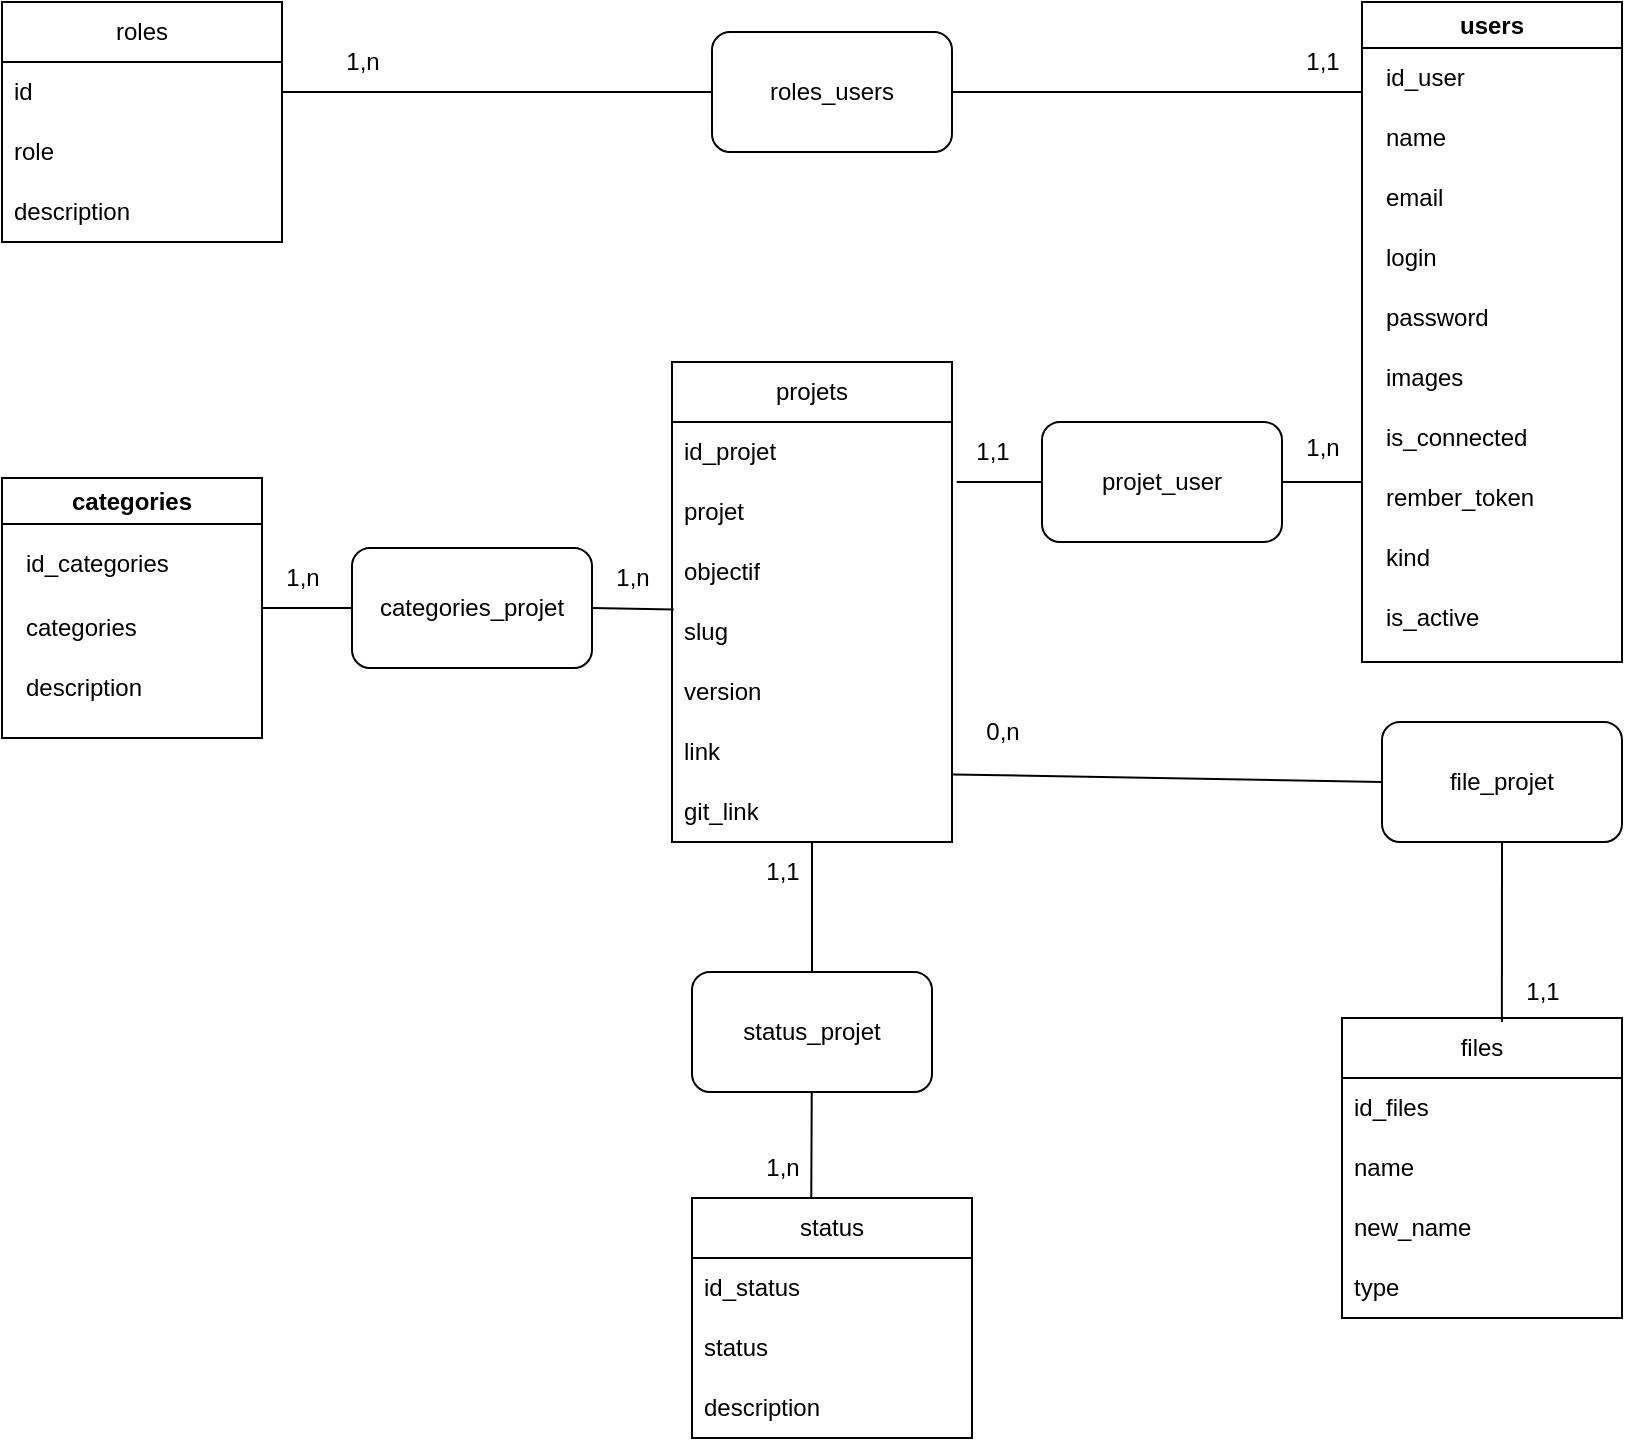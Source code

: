 <mxfile version="24.2.5" type="device">
  <diagram name="Page-1" id="2OKxPONOl_ePF13WSbEu">
    <mxGraphModel dx="1050" dy="630" grid="1" gridSize="10" guides="1" tooltips="1" connect="1" arrows="1" fold="1" page="1" pageScale="1" pageWidth="827" pageHeight="1169" math="0" shadow="0">
      <root>
        <mxCell id="0" />
        <mxCell id="1" parent="0" />
        <mxCell id="IMEHRyQxlJxm9MDsax9o-1" value="categories" style="swimlane;whiteSpace=wrap;html=1;" parent="1" vertex="1">
          <mxGeometry x="140" y="278" width="130" height="130" as="geometry" />
        </mxCell>
        <mxCell id="IMEHRyQxlJxm9MDsax9o-2" value="id_categories&lt;div&gt;&lt;br&gt;&lt;/div&gt;" style="text;html=1;align=left;verticalAlign=middle;resizable=0;points=[];autosize=1;strokeColor=none;fillColor=none;" parent="IMEHRyQxlJxm9MDsax9o-1" vertex="1">
          <mxGeometry x="10" y="30" width="90" height="40" as="geometry" />
        </mxCell>
        <mxCell id="IMEHRyQxlJxm9MDsax9o-3" value="categories" style="text;html=1;align=left;verticalAlign=middle;resizable=0;points=[];autosize=1;strokeColor=none;fillColor=none;" parent="IMEHRyQxlJxm9MDsax9o-1" vertex="1">
          <mxGeometry x="10" y="60" width="80" height="30" as="geometry" />
        </mxCell>
        <mxCell id="IMEHRyQxlJxm9MDsax9o-4" value="description" style="text;html=1;align=left;verticalAlign=middle;resizable=0;points=[];autosize=1;strokeColor=none;fillColor=none;" parent="IMEHRyQxlJxm9MDsax9o-1" vertex="1">
          <mxGeometry x="10" y="90" width="80" height="30" as="geometry" />
        </mxCell>
        <mxCell id="olTOhklRAGTVERLCgjon-1" value="users" style="swimlane;whiteSpace=wrap;html=1;" parent="1" vertex="1">
          <mxGeometry x="820" y="40" width="130" height="330" as="geometry" />
        </mxCell>
        <mxCell id="olTOhklRAGTVERLCgjon-2" value="id_user" style="text;html=1;align=left;verticalAlign=middle;resizable=0;points=[];autosize=1;strokeColor=none;fillColor=none;" parent="olTOhklRAGTVERLCgjon-1" vertex="1">
          <mxGeometry x="10" y="23" width="60" height="30" as="geometry" />
        </mxCell>
        <mxCell id="olTOhklRAGTVERLCgjon-3" value="name" style="text;html=1;align=left;verticalAlign=middle;resizable=0;points=[];autosize=1;strokeColor=none;fillColor=none;" parent="olTOhklRAGTVERLCgjon-1" vertex="1">
          <mxGeometry x="10" y="53" width="50" height="30" as="geometry" />
        </mxCell>
        <mxCell id="olTOhklRAGTVERLCgjon-4" value="email" style="text;html=1;align=left;verticalAlign=middle;resizable=0;points=[];autosize=1;strokeColor=none;fillColor=none;" parent="olTOhklRAGTVERLCgjon-1" vertex="1">
          <mxGeometry x="10" y="83" width="50" height="30" as="geometry" />
        </mxCell>
        <mxCell id="olTOhklRAGTVERLCgjon-5" value="login" style="text;html=1;align=left;verticalAlign=middle;resizable=0;points=[];autosize=1;strokeColor=none;fillColor=none;" parent="olTOhklRAGTVERLCgjon-1" vertex="1">
          <mxGeometry x="10" y="113" width="50" height="30" as="geometry" />
        </mxCell>
        <mxCell id="olTOhklRAGTVERLCgjon-6" value="password" style="text;html=1;align=left;verticalAlign=middle;resizable=0;points=[];autosize=1;strokeColor=none;fillColor=none;" parent="olTOhklRAGTVERLCgjon-1" vertex="1">
          <mxGeometry x="10" y="143" width="70" height="30" as="geometry" />
        </mxCell>
        <mxCell id="olTOhklRAGTVERLCgjon-16" value="images" style="text;html=1;align=left;verticalAlign=middle;resizable=0;points=[];autosize=1;strokeColor=none;fillColor=none;" parent="olTOhklRAGTVERLCgjon-1" vertex="1">
          <mxGeometry x="10" y="173" width="60" height="30" as="geometry" />
        </mxCell>
        <mxCell id="olTOhklRAGTVERLCgjon-22" value="is_connected" style="text;html=1;align=left;verticalAlign=middle;resizable=0;points=[];autosize=1;strokeColor=none;fillColor=none;" parent="olTOhklRAGTVERLCgjon-1" vertex="1">
          <mxGeometry x="10" y="203" width="90" height="30" as="geometry" />
        </mxCell>
        <mxCell id="olTOhklRAGTVERLCgjon-23" value="rember_token" style="text;html=1;align=left;verticalAlign=middle;resizable=0;points=[];autosize=1;strokeColor=none;fillColor=none;" parent="olTOhklRAGTVERLCgjon-1" vertex="1">
          <mxGeometry x="10" y="233" width="100" height="30" as="geometry" />
        </mxCell>
        <mxCell id="olTOhklRAGTVERLCgjon-24" value="kind" style="text;html=1;align=left;verticalAlign=middle;resizable=0;points=[];autosize=1;strokeColor=none;fillColor=none;" parent="olTOhklRAGTVERLCgjon-1" vertex="1">
          <mxGeometry x="10" y="263" width="50" height="30" as="geometry" />
        </mxCell>
        <mxCell id="olTOhklRAGTVERLCgjon-32" value="is_active" style="text;html=1;align=left;verticalAlign=middle;resizable=0;points=[];autosize=1;strokeColor=none;fillColor=none;" parent="olTOhklRAGTVERLCgjon-1" vertex="1">
          <mxGeometry x="10" y="293" width="70" height="30" as="geometry" />
        </mxCell>
        <mxCell id="olTOhklRAGTVERLCgjon-11" value="roles" style="swimlane;fontStyle=0;childLayout=stackLayout;horizontal=1;startSize=30;horizontalStack=0;resizeParent=1;resizeParentMax=0;resizeLast=0;collapsible=1;marginBottom=0;whiteSpace=wrap;html=1;" parent="1" vertex="1">
          <mxGeometry x="140" y="40" width="140" height="120" as="geometry" />
        </mxCell>
        <mxCell id="olTOhklRAGTVERLCgjon-12" value="id" style="text;strokeColor=none;fillColor=none;align=left;verticalAlign=middle;spacingLeft=4;spacingRight=4;overflow=hidden;points=[[0,0.5],[1,0.5]];portConstraint=eastwest;rotatable=0;whiteSpace=wrap;html=1;" parent="olTOhklRAGTVERLCgjon-11" vertex="1">
          <mxGeometry y="30" width="140" height="30" as="geometry" />
        </mxCell>
        <mxCell id="olTOhklRAGTVERLCgjon-13" value="role" style="text;strokeColor=none;fillColor=none;align=left;verticalAlign=middle;spacingLeft=4;spacingRight=4;overflow=hidden;points=[[0,0.5],[1,0.5]];portConstraint=eastwest;rotatable=0;whiteSpace=wrap;html=1;" parent="olTOhklRAGTVERLCgjon-11" vertex="1">
          <mxGeometry y="60" width="140" height="30" as="geometry" />
        </mxCell>
        <mxCell id="olTOhklRAGTVERLCgjon-14" value="description" style="text;strokeColor=none;fillColor=none;align=left;verticalAlign=middle;spacingLeft=4;spacingRight=4;overflow=hidden;points=[[0,0.5],[1,0.5]];portConstraint=eastwest;rotatable=0;whiteSpace=wrap;html=1;" parent="olTOhklRAGTVERLCgjon-11" vertex="1">
          <mxGeometry y="90" width="140" height="30" as="geometry" />
        </mxCell>
        <mxCell id="olTOhklRAGTVERLCgjon-17" value="roles_users" style="rounded=1;whiteSpace=wrap;html=1;textShadow=0;shadow=0;" parent="1" vertex="1">
          <mxGeometry x="495" y="55" width="120" height="60" as="geometry" />
        </mxCell>
        <mxCell id="olTOhklRAGTVERLCgjon-18" value="" style="endArrow=none;html=1;rounded=0;" parent="1" source="olTOhklRAGTVERLCgjon-12" target="olTOhklRAGTVERLCgjon-17" edge="1">
          <mxGeometry width="50" height="50" relative="1" as="geometry">
            <mxPoint x="390" y="350" as="sourcePoint" />
            <mxPoint x="440" y="300" as="targetPoint" />
          </mxGeometry>
        </mxCell>
        <mxCell id="olTOhklRAGTVERLCgjon-20" value="1,n" style="text;html=1;align=center;verticalAlign=middle;resizable=0;points=[];autosize=1;strokeColor=none;fillColor=none;" parent="1" vertex="1">
          <mxGeometry x="300" y="55" width="40" height="30" as="geometry" />
        </mxCell>
        <mxCell id="olTOhklRAGTVERLCgjon-25" value="status" style="swimlane;fontStyle=0;childLayout=stackLayout;horizontal=1;startSize=30;horizontalStack=0;resizeParent=1;resizeParentMax=0;resizeLast=0;collapsible=1;marginBottom=0;whiteSpace=wrap;html=1;" parent="1" vertex="1">
          <mxGeometry x="485" y="638" width="140" height="120" as="geometry" />
        </mxCell>
        <mxCell id="olTOhklRAGTVERLCgjon-26" value="id_status" style="text;strokeColor=none;fillColor=none;align=left;verticalAlign=middle;spacingLeft=4;spacingRight=4;overflow=hidden;points=[[0,0.5],[1,0.5]];portConstraint=eastwest;rotatable=0;whiteSpace=wrap;html=1;" parent="olTOhklRAGTVERLCgjon-25" vertex="1">
          <mxGeometry y="30" width="140" height="30" as="geometry" />
        </mxCell>
        <mxCell id="olTOhklRAGTVERLCgjon-27" value="status" style="text;strokeColor=none;fillColor=none;align=left;verticalAlign=middle;spacingLeft=4;spacingRight=4;overflow=hidden;points=[[0,0.5],[1,0.5]];portConstraint=eastwest;rotatable=0;whiteSpace=wrap;html=1;" parent="olTOhklRAGTVERLCgjon-25" vertex="1">
          <mxGeometry y="60" width="140" height="30" as="geometry" />
        </mxCell>
        <mxCell id="olTOhklRAGTVERLCgjon-28" value="description" style="text;strokeColor=none;fillColor=none;align=left;verticalAlign=middle;spacingLeft=4;spacingRight=4;overflow=hidden;points=[[0,0.5],[1,0.5]];portConstraint=eastwest;rotatable=0;whiteSpace=wrap;html=1;" parent="olTOhklRAGTVERLCgjon-25" vertex="1">
          <mxGeometry y="90" width="140" height="30" as="geometry" />
        </mxCell>
        <mxCell id="olTOhklRAGTVERLCgjon-33" value="" style="endArrow=none;html=1;rounded=0;" parent="1" target="olTOhklRAGTVERLCgjon-17" edge="1">
          <mxGeometry width="50" height="50" relative="1" as="geometry">
            <mxPoint x="820" y="85" as="sourcePoint" />
            <mxPoint x="360" y="140" as="targetPoint" />
          </mxGeometry>
        </mxCell>
        <mxCell id="olTOhklRAGTVERLCgjon-34" value="1,1" style="text;html=1;align=center;verticalAlign=middle;resizable=0;points=[];autosize=1;strokeColor=none;fillColor=none;" parent="1" vertex="1">
          <mxGeometry x="780" y="55" width="40" height="30" as="geometry" />
        </mxCell>
        <mxCell id="8zCtla8jyY_ueq2bVR8y-1" value="projets" style="swimlane;fontStyle=0;childLayout=stackLayout;horizontal=1;startSize=30;horizontalStack=0;resizeParent=1;resizeParentMax=0;resizeLast=0;collapsible=1;marginBottom=0;whiteSpace=wrap;html=1;" parent="1" vertex="1">
          <mxGeometry x="475" y="220" width="140" height="240" as="geometry" />
        </mxCell>
        <mxCell id="8zCtla8jyY_ueq2bVR8y-2" value="id_projet&lt;span style=&quot;white-space: pre;&quot;&gt;&#x9;&lt;/span&gt;" style="text;strokeColor=none;fillColor=none;align=left;verticalAlign=middle;spacingLeft=4;spacingRight=4;overflow=hidden;points=[[0,0.5],[1,0.5]];portConstraint=eastwest;rotatable=0;whiteSpace=wrap;html=1;" parent="8zCtla8jyY_ueq2bVR8y-1" vertex="1">
          <mxGeometry y="30" width="140" height="30" as="geometry" />
        </mxCell>
        <mxCell id="8zCtla8jyY_ueq2bVR8y-3" value="projet" style="text;strokeColor=none;fillColor=none;align=left;verticalAlign=middle;spacingLeft=4;spacingRight=4;overflow=hidden;points=[[0,0.5],[1,0.5]];portConstraint=eastwest;rotatable=0;whiteSpace=wrap;html=1;" parent="8zCtla8jyY_ueq2bVR8y-1" vertex="1">
          <mxGeometry y="60" width="140" height="30" as="geometry" />
        </mxCell>
        <mxCell id="8zCtla8jyY_ueq2bVR8y-4" value="objectif" style="text;strokeColor=none;fillColor=none;align=left;verticalAlign=middle;spacingLeft=4;spacingRight=4;overflow=hidden;points=[[0,0.5],[1,0.5]];portConstraint=eastwest;rotatable=0;whiteSpace=wrap;html=1;" parent="8zCtla8jyY_ueq2bVR8y-1" vertex="1">
          <mxGeometry y="90" width="140" height="30" as="geometry" />
        </mxCell>
        <mxCell id="8zCtla8jyY_ueq2bVR8y-5" value="slug" style="text;strokeColor=none;fillColor=none;align=left;verticalAlign=middle;spacingLeft=4;spacingRight=4;overflow=hidden;points=[[0,0.5],[1,0.5]];portConstraint=eastwest;rotatable=0;whiteSpace=wrap;html=1;" parent="8zCtla8jyY_ueq2bVR8y-1" vertex="1">
          <mxGeometry y="120" width="140" height="30" as="geometry" />
        </mxCell>
        <mxCell id="8zCtla8jyY_ueq2bVR8y-6" value="version" style="text;strokeColor=none;fillColor=none;align=left;verticalAlign=middle;spacingLeft=4;spacingRight=4;overflow=hidden;points=[[0,0.5],[1,0.5]];portConstraint=eastwest;rotatable=0;whiteSpace=wrap;html=1;" parent="8zCtla8jyY_ueq2bVR8y-1" vertex="1">
          <mxGeometry y="150" width="140" height="30" as="geometry" />
        </mxCell>
        <mxCell id="8zCtla8jyY_ueq2bVR8y-7" value="link" style="text;strokeColor=none;fillColor=none;align=left;verticalAlign=middle;spacingLeft=4;spacingRight=4;overflow=hidden;points=[[0,0.5],[1,0.5]];portConstraint=eastwest;rotatable=0;whiteSpace=wrap;html=1;" parent="8zCtla8jyY_ueq2bVR8y-1" vertex="1">
          <mxGeometry y="180" width="140" height="30" as="geometry" />
        </mxCell>
        <mxCell id="8zCtla8jyY_ueq2bVR8y-8" value="git_link" style="text;strokeColor=none;fillColor=none;align=left;verticalAlign=middle;spacingLeft=4;spacingRight=4;overflow=hidden;points=[[0,0.5],[1,0.5]];portConstraint=eastwest;rotatable=0;whiteSpace=wrap;html=1;" parent="8zCtla8jyY_ueq2bVR8y-1" vertex="1">
          <mxGeometry y="210" width="140" height="30" as="geometry" />
        </mxCell>
        <mxCell id="8zCtla8jyY_ueq2bVR8y-9" value="projet_user" style="rounded=1;whiteSpace=wrap;html=1;" parent="1" vertex="1">
          <mxGeometry x="660" y="250" width="120" height="60" as="geometry" />
        </mxCell>
        <mxCell id="8zCtla8jyY_ueq2bVR8y-10" value="" style="endArrow=none;html=1;rounded=0;exitX=1.017;exitY=1;exitDx=0;exitDy=0;exitPerimeter=0;entryX=0;entryY=0.5;entryDx=0;entryDy=0;" parent="1" source="8zCtla8jyY_ueq2bVR8y-2" target="8zCtla8jyY_ueq2bVR8y-9" edge="1">
          <mxGeometry width="50" height="50" relative="1" as="geometry">
            <mxPoint x="390" y="520" as="sourcePoint" />
            <mxPoint x="440" y="470" as="targetPoint" />
          </mxGeometry>
        </mxCell>
        <mxCell id="8zCtla8jyY_ueq2bVR8y-12" value="" style="endArrow=none;html=1;rounded=0;entryX=1;entryY=0.5;entryDx=0;entryDy=0;" parent="1" target="8zCtla8jyY_ueq2bVR8y-9" edge="1">
          <mxGeometry width="50" height="50" relative="1" as="geometry">
            <mxPoint x="820" y="280" as="sourcePoint" />
            <mxPoint x="530" y="310" as="targetPoint" />
          </mxGeometry>
        </mxCell>
        <mxCell id="8zCtla8jyY_ueq2bVR8y-13" value="1,1" style="text;html=1;align=center;verticalAlign=middle;resizable=0;points=[];autosize=1;strokeColor=none;fillColor=none;" parent="1" vertex="1">
          <mxGeometry x="615" y="250" width="40" height="30" as="geometry" />
        </mxCell>
        <mxCell id="8zCtla8jyY_ueq2bVR8y-14" value="1,n" style="text;html=1;align=center;verticalAlign=middle;resizable=0;points=[];autosize=1;strokeColor=none;fillColor=none;" parent="1" vertex="1">
          <mxGeometry x="780" y="248" width="40" height="30" as="geometry" />
        </mxCell>
        <mxCell id="8zCtla8jyY_ueq2bVR8y-15" value="status_projet" style="rounded=1;whiteSpace=wrap;html=1;" parent="1" vertex="1">
          <mxGeometry x="485" y="525" width="120" height="60" as="geometry" />
        </mxCell>
        <mxCell id="8zCtla8jyY_ueq2bVR8y-18" value="" style="endArrow=none;html=1;rounded=0;exitX=0.426;exitY=-0.002;exitDx=0;exitDy=0;exitPerimeter=0;" parent="1" source="olTOhklRAGTVERLCgjon-25" target="8zCtla8jyY_ueq2bVR8y-15" edge="1">
          <mxGeometry width="50" height="50" relative="1" as="geometry">
            <mxPoint x="480" y="620" as="sourcePoint" />
            <mxPoint x="530" y="570" as="targetPoint" />
          </mxGeometry>
        </mxCell>
        <mxCell id="8zCtla8jyY_ueq2bVR8y-20" value="" style="endArrow=none;html=1;rounded=0;entryX=0.5;entryY=0;entryDx=0;entryDy=0;" parent="1" source="8zCtla8jyY_ueq2bVR8y-8" target="8zCtla8jyY_ueq2bVR8y-15" edge="1">
          <mxGeometry width="50" height="50" relative="1" as="geometry">
            <mxPoint x="480" y="620" as="sourcePoint" />
            <mxPoint x="530" y="570" as="targetPoint" />
          </mxGeometry>
        </mxCell>
        <mxCell id="8zCtla8jyY_ueq2bVR8y-22" value="1,1" style="text;html=1;align=center;verticalAlign=middle;resizable=0;points=[];autosize=1;strokeColor=none;fillColor=none;" parent="1" vertex="1">
          <mxGeometry x="510" y="460" width="40" height="30" as="geometry" />
        </mxCell>
        <mxCell id="8zCtla8jyY_ueq2bVR8y-23" value="1,n" style="text;html=1;align=center;verticalAlign=middle;resizable=0;points=[];autosize=1;strokeColor=none;fillColor=none;" parent="1" vertex="1">
          <mxGeometry x="510" y="608" width="40" height="30" as="geometry" />
        </mxCell>
        <mxCell id="8zCtla8jyY_ueq2bVR8y-24" value="categories_projet" style="rounded=1;whiteSpace=wrap;html=1;" parent="1" vertex="1">
          <mxGeometry x="315" y="313" width="120" height="60" as="geometry" />
        </mxCell>
        <mxCell id="8zCtla8jyY_ueq2bVR8y-25" value="" style="endArrow=none;html=1;rounded=0;exitX=1;exitY=0.5;exitDx=0;exitDy=0;entryX=0;entryY=0.5;entryDx=0;entryDy=0;" parent="1" source="IMEHRyQxlJxm9MDsax9o-1" target="8zCtla8jyY_ueq2bVR8y-24" edge="1">
          <mxGeometry width="50" height="50" relative="1" as="geometry">
            <mxPoint x="240" y="300" as="sourcePoint" />
            <mxPoint x="290" y="250" as="targetPoint" />
          </mxGeometry>
        </mxCell>
        <mxCell id="8zCtla8jyY_ueq2bVR8y-26" value="" style="endArrow=none;html=1;rounded=0;exitX=1;exitY=0.5;exitDx=0;exitDy=0;entryX=0.006;entryY=0.127;entryDx=0;entryDy=0;entryPerimeter=0;" parent="1" source="8zCtla8jyY_ueq2bVR8y-24" target="8zCtla8jyY_ueq2bVR8y-5" edge="1">
          <mxGeometry width="50" height="50" relative="1" as="geometry">
            <mxPoint x="240" y="300" as="sourcePoint" />
            <mxPoint x="290" y="250" as="targetPoint" />
          </mxGeometry>
        </mxCell>
        <mxCell id="8zCtla8jyY_ueq2bVR8y-27" value="1,n" style="text;html=1;align=center;verticalAlign=middle;resizable=0;points=[];autosize=1;strokeColor=none;fillColor=none;" parent="1" vertex="1">
          <mxGeometry x="270" y="313" width="40" height="30" as="geometry" />
        </mxCell>
        <mxCell id="8zCtla8jyY_ueq2bVR8y-28" value="1,n" style="text;html=1;align=center;verticalAlign=middle;resizable=0;points=[];autosize=1;strokeColor=none;fillColor=none;" parent="1" vertex="1">
          <mxGeometry x="435" y="313" width="40" height="30" as="geometry" />
        </mxCell>
        <mxCell id="8pZ9U90roLcIdkoYL4ge-1" value="files" style="swimlane;fontStyle=0;childLayout=stackLayout;horizontal=1;startSize=30;horizontalStack=0;resizeParent=1;resizeParentMax=0;resizeLast=0;collapsible=1;marginBottom=0;whiteSpace=wrap;html=1;" vertex="1" parent="1">
          <mxGeometry x="810" y="548" width="140" height="150" as="geometry" />
        </mxCell>
        <mxCell id="8pZ9U90roLcIdkoYL4ge-2" value="id_files" style="text;strokeColor=none;fillColor=none;align=left;verticalAlign=middle;spacingLeft=4;spacingRight=4;overflow=hidden;points=[[0,0.5],[1,0.5]];portConstraint=eastwest;rotatable=0;whiteSpace=wrap;html=1;" vertex="1" parent="8pZ9U90roLcIdkoYL4ge-1">
          <mxGeometry y="30" width="140" height="30" as="geometry" />
        </mxCell>
        <mxCell id="8pZ9U90roLcIdkoYL4ge-3" value="name" style="text;strokeColor=none;fillColor=none;align=left;verticalAlign=middle;spacingLeft=4;spacingRight=4;overflow=hidden;points=[[0,0.5],[1,0.5]];portConstraint=eastwest;rotatable=0;whiteSpace=wrap;html=1;" vertex="1" parent="8pZ9U90roLcIdkoYL4ge-1">
          <mxGeometry y="60" width="140" height="30" as="geometry" />
        </mxCell>
        <mxCell id="8pZ9U90roLcIdkoYL4ge-4" value="new_name" style="text;strokeColor=none;fillColor=none;align=left;verticalAlign=middle;spacingLeft=4;spacingRight=4;overflow=hidden;points=[[0,0.5],[1,0.5]];portConstraint=eastwest;rotatable=0;whiteSpace=wrap;html=1;" vertex="1" parent="8pZ9U90roLcIdkoYL4ge-1">
          <mxGeometry y="90" width="140" height="30" as="geometry" />
        </mxCell>
        <mxCell id="8pZ9U90roLcIdkoYL4ge-5" value="type" style="text;strokeColor=none;fillColor=none;align=left;verticalAlign=middle;spacingLeft=4;spacingRight=4;overflow=hidden;points=[[0,0.5],[1,0.5]];portConstraint=eastwest;rotatable=0;whiteSpace=wrap;html=1;" vertex="1" parent="8pZ9U90roLcIdkoYL4ge-1">
          <mxGeometry y="120" width="140" height="30" as="geometry" />
        </mxCell>
        <mxCell id="8pZ9U90roLcIdkoYL4ge-6" value="file_&lt;span style=&quot;background-color: initial;&quot;&gt;projet&lt;/span&gt;" style="rounded=1;whiteSpace=wrap;html=1;" vertex="1" parent="1">
          <mxGeometry x="830" y="400" width="120" height="60" as="geometry" />
        </mxCell>
        <mxCell id="8pZ9U90roLcIdkoYL4ge-8" value="" style="endArrow=none;html=1;rounded=0;entryX=0.5;entryY=1;entryDx=0;entryDy=0;exitX=0.571;exitY=0.013;exitDx=0;exitDy=0;exitPerimeter=0;" edge="1" parent="1" source="8pZ9U90roLcIdkoYL4ge-1" target="8pZ9U90roLcIdkoYL4ge-6">
          <mxGeometry width="50" height="50" relative="1" as="geometry">
            <mxPoint x="690" y="380" as="sourcePoint" />
            <mxPoint x="740" y="330" as="targetPoint" />
          </mxGeometry>
        </mxCell>
        <mxCell id="8pZ9U90roLcIdkoYL4ge-9" value="" style="endArrow=none;html=1;rounded=0;entryX=0;entryY=0.5;entryDx=0;entryDy=0;exitX=1.004;exitY=0.873;exitDx=0;exitDy=0;exitPerimeter=0;" edge="1" parent="1" source="8zCtla8jyY_ueq2bVR8y-7" target="8pZ9U90roLcIdkoYL4ge-6">
          <mxGeometry width="50" height="50" relative="1" as="geometry">
            <mxPoint x="690" y="380" as="sourcePoint" />
            <mxPoint x="740" y="330" as="targetPoint" />
          </mxGeometry>
        </mxCell>
        <mxCell id="8pZ9U90roLcIdkoYL4ge-10" value="1,1" style="text;html=1;align=center;verticalAlign=middle;resizable=0;points=[];autosize=1;strokeColor=none;fillColor=none;" vertex="1" parent="1">
          <mxGeometry x="890" y="520" width="40" height="30" as="geometry" />
        </mxCell>
        <mxCell id="8pZ9U90roLcIdkoYL4ge-12" value="0&lt;span style=&quot;background-color: initial;&quot;&gt;,n&lt;/span&gt;" style="text;html=1;align=center;verticalAlign=middle;resizable=0;points=[];autosize=1;strokeColor=none;fillColor=none;" vertex="1" parent="1">
          <mxGeometry x="620" y="390" width="40" height="30" as="geometry" />
        </mxCell>
      </root>
    </mxGraphModel>
  </diagram>
</mxfile>
